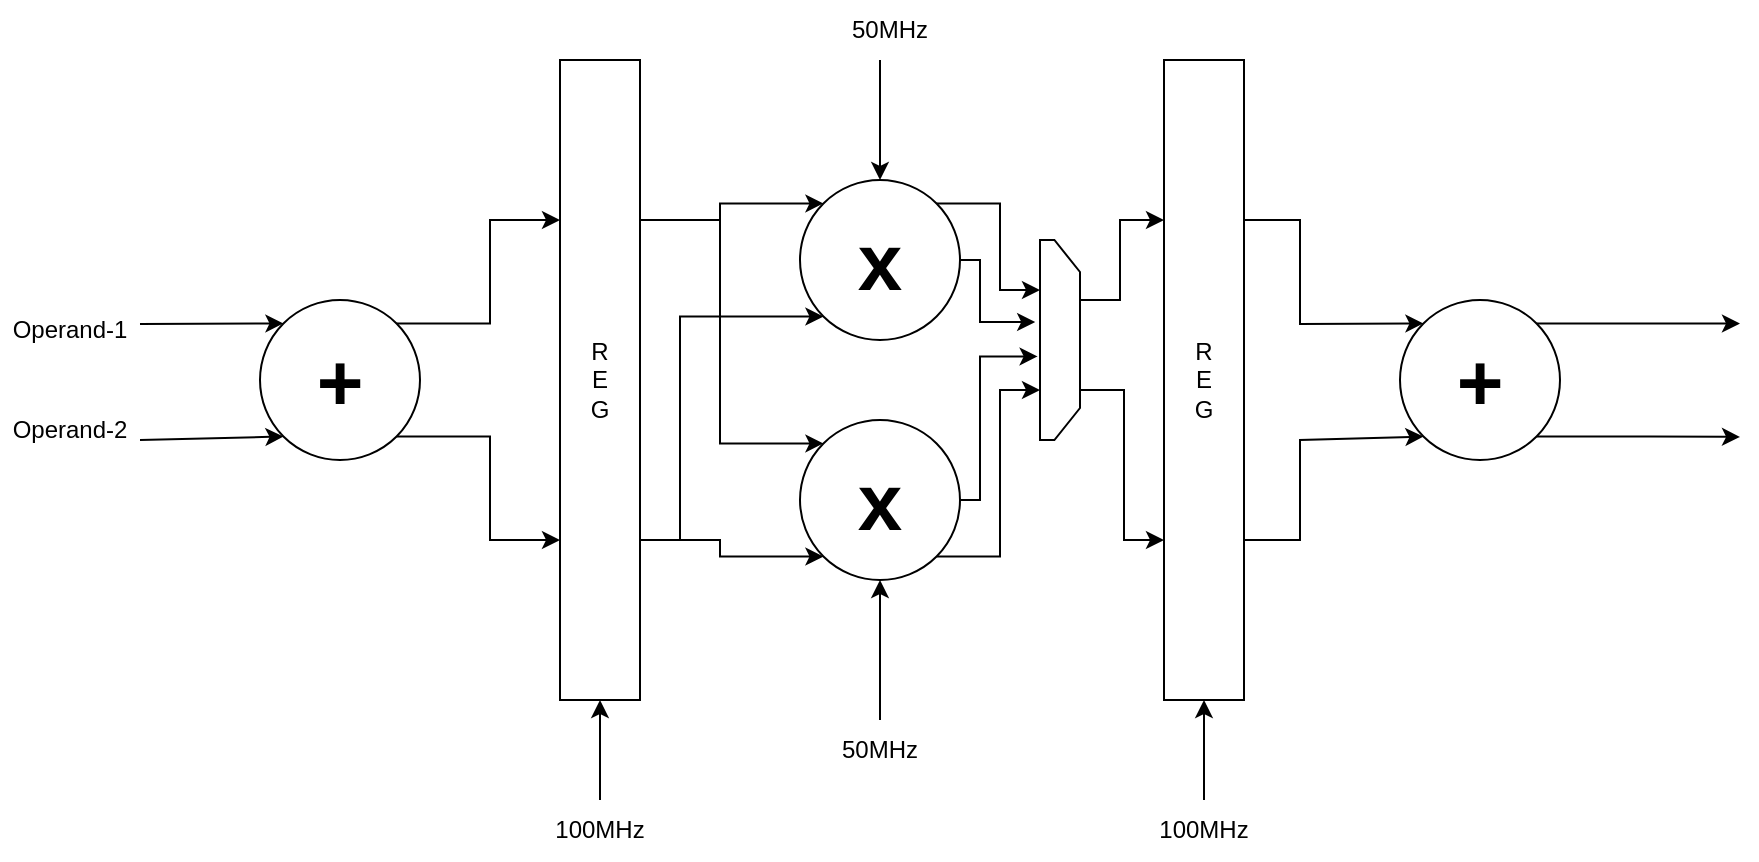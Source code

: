 <mxfile version="22.1.21" type="device">
  <diagram name="Page-1" id="ENiuN99lrxfhTGoukKS1">
    <mxGraphModel dx="446" dy="263" grid="1" gridSize="10" guides="1" tooltips="1" connect="1" arrows="1" fold="1" page="1" pageScale="1" pageWidth="1169" pageHeight="827" math="0" shadow="0">
      <root>
        <mxCell id="0" />
        <mxCell id="1" parent="0" />
        <mxCell id="byj2R7371oZGW_TDF4cE-24" style="edgeStyle=orthogonalEdgeStyle;rounded=0;orthogonalLoop=1;jettySize=auto;html=1;exitX=1;exitY=0.25;exitDx=0;exitDy=0;entryX=0;entryY=0;entryDx=0;entryDy=0;" edge="1" parent="1" source="byj2R7371oZGW_TDF4cE-1" target="byj2R7371oZGW_TDF4cE-13">
          <mxGeometry relative="1" as="geometry" />
        </mxCell>
        <mxCell id="byj2R7371oZGW_TDF4cE-25" style="edgeStyle=orthogonalEdgeStyle;rounded=0;orthogonalLoop=1;jettySize=auto;html=1;exitX=1;exitY=0.25;exitDx=0;exitDy=0;entryX=0;entryY=0;entryDx=0;entryDy=0;" edge="1" parent="1" source="byj2R7371oZGW_TDF4cE-1" target="byj2R7371oZGW_TDF4cE-23">
          <mxGeometry relative="1" as="geometry" />
        </mxCell>
        <mxCell id="byj2R7371oZGW_TDF4cE-26" style="edgeStyle=orthogonalEdgeStyle;rounded=0;orthogonalLoop=1;jettySize=auto;html=1;exitX=1;exitY=0.75;exitDx=0;exitDy=0;entryX=0;entryY=1;entryDx=0;entryDy=0;" edge="1" parent="1" source="byj2R7371oZGW_TDF4cE-1" target="byj2R7371oZGW_TDF4cE-23">
          <mxGeometry relative="1" as="geometry" />
        </mxCell>
        <mxCell id="byj2R7371oZGW_TDF4cE-27" style="edgeStyle=orthogonalEdgeStyle;rounded=0;orthogonalLoop=1;jettySize=auto;html=1;exitX=1;exitY=0.75;exitDx=0;exitDy=0;entryX=0;entryY=1;entryDx=0;entryDy=0;" edge="1" parent="1" source="byj2R7371oZGW_TDF4cE-1" target="byj2R7371oZGW_TDF4cE-13">
          <mxGeometry relative="1" as="geometry">
            <Array as="points">
              <mxPoint x="480" y="440" />
              <mxPoint x="480" y="328" />
            </Array>
          </mxGeometry>
        </mxCell>
        <mxCell id="byj2R7371oZGW_TDF4cE-1" value="R&lt;br&gt;E&lt;br&gt;G" style="rounded=0;whiteSpace=wrap;html=1;" vertex="1" parent="1">
          <mxGeometry x="420" y="200" width="40" height="320" as="geometry" />
        </mxCell>
        <mxCell id="byj2R7371oZGW_TDF4cE-3" style="edgeStyle=orthogonalEdgeStyle;rounded=0;orthogonalLoop=1;jettySize=auto;html=1;exitX=1;exitY=0;exitDx=0;exitDy=0;entryX=0;entryY=0.25;entryDx=0;entryDy=0;" edge="1" parent="1" source="byj2R7371oZGW_TDF4cE-9" target="byj2R7371oZGW_TDF4cE-1">
          <mxGeometry relative="1" as="geometry">
            <mxPoint x="349.6" y="320" as="sourcePoint" />
          </mxGeometry>
        </mxCell>
        <mxCell id="byj2R7371oZGW_TDF4cE-4" style="edgeStyle=orthogonalEdgeStyle;rounded=0;orthogonalLoop=1;jettySize=auto;html=1;exitX=1;exitY=1;exitDx=0;exitDy=0;entryX=0;entryY=0.75;entryDx=0;entryDy=0;" edge="1" parent="1" source="byj2R7371oZGW_TDF4cE-9" target="byj2R7371oZGW_TDF4cE-1">
          <mxGeometry relative="1" as="geometry">
            <mxPoint x="363.2" y="392" as="sourcePoint" />
          </mxGeometry>
        </mxCell>
        <mxCell id="byj2R7371oZGW_TDF4cE-5" value="" style="endArrow=classic;html=1;rounded=0;entryX=0;entryY=0;entryDx=0;entryDy=0;" edge="1" parent="1" target="byj2R7371oZGW_TDF4cE-9">
          <mxGeometry width="50" height="50" relative="1" as="geometry">
            <mxPoint x="210" y="332" as="sourcePoint" />
            <mxPoint x="261.9" y="340" as="targetPoint" />
          </mxGeometry>
        </mxCell>
        <mxCell id="byj2R7371oZGW_TDF4cE-6" value="" style="endArrow=classic;html=1;rounded=0;entryX=0;entryY=1;entryDx=0;entryDy=0;" edge="1" parent="1" target="byj2R7371oZGW_TDF4cE-9">
          <mxGeometry width="50" height="50" relative="1" as="geometry">
            <mxPoint x="210" y="390" as="sourcePoint" />
            <mxPoint x="282.1" y="405.0" as="targetPoint" />
          </mxGeometry>
        </mxCell>
        <mxCell id="byj2R7371oZGW_TDF4cE-7" value="Operand-1" style="text;html=1;strokeColor=none;fillColor=none;align=center;verticalAlign=middle;whiteSpace=wrap;rounded=0;" vertex="1" parent="1">
          <mxGeometry x="140" y="320" width="70" height="30" as="geometry" />
        </mxCell>
        <mxCell id="byj2R7371oZGW_TDF4cE-8" value="Operand-2" style="text;html=1;strokeColor=none;fillColor=none;align=center;verticalAlign=middle;whiteSpace=wrap;rounded=0;" vertex="1" parent="1">
          <mxGeometry x="140" y="370" width="70" height="30" as="geometry" />
        </mxCell>
        <mxCell id="byj2R7371oZGW_TDF4cE-9" value="&lt;font size=&quot;1&quot; style=&quot;&quot;&gt;&lt;b style=&quot;font-size: 40px;&quot;&gt;+&lt;/b&gt;&lt;/font&gt;" style="ellipse;whiteSpace=wrap;html=1;" vertex="1" parent="1">
          <mxGeometry x="270" y="320" width="80" height="80" as="geometry" />
        </mxCell>
        <mxCell id="byj2R7371oZGW_TDF4cE-10" value="" style="endArrow=classic;html=1;rounded=0;entryX=0.5;entryY=1;entryDx=0;entryDy=0;" edge="1" parent="1" target="byj2R7371oZGW_TDF4cE-1">
          <mxGeometry width="50" height="50" relative="1" as="geometry">
            <mxPoint x="440" y="570" as="sourcePoint" />
            <mxPoint x="440" y="530" as="targetPoint" />
          </mxGeometry>
        </mxCell>
        <mxCell id="byj2R7371oZGW_TDF4cE-48" style="edgeStyle=orthogonalEdgeStyle;rounded=0;orthogonalLoop=1;jettySize=auto;html=1;exitX=1;exitY=0;exitDx=0;exitDy=0;entryX=0.25;entryY=1;entryDx=0;entryDy=0;" edge="1" parent="1" source="byj2R7371oZGW_TDF4cE-13" target="byj2R7371oZGW_TDF4cE-47">
          <mxGeometry relative="1" as="geometry" />
        </mxCell>
        <mxCell id="byj2R7371oZGW_TDF4cE-13" value="&lt;font size=&quot;1&quot; style=&quot;&quot;&gt;&lt;b style=&quot;font-size: 40px;&quot;&gt;x&lt;/b&gt;&lt;/font&gt;" style="ellipse;whiteSpace=wrap;html=1;" vertex="1" parent="1">
          <mxGeometry x="540" y="260" width="80" height="80" as="geometry" />
        </mxCell>
        <mxCell id="byj2R7371oZGW_TDF4cE-14" value="R&lt;br&gt;E&lt;br&gt;G" style="rounded=0;whiteSpace=wrap;html=1;" vertex="1" parent="1">
          <mxGeometry x="722" y="200" width="40" height="320" as="geometry" />
        </mxCell>
        <mxCell id="byj2R7371oZGW_TDF4cE-17" value="100MHz" style="text;html=1;strokeColor=none;fillColor=none;align=center;verticalAlign=middle;whiteSpace=wrap;rounded=0;" vertex="1" parent="1">
          <mxGeometry x="410" y="570" width="60" height="30" as="geometry" />
        </mxCell>
        <mxCell id="byj2R7371oZGW_TDF4cE-20" value="" style="endArrow=classic;html=1;rounded=0;entryX=0.5;entryY=1;entryDx=0;entryDy=0;" edge="1" parent="1">
          <mxGeometry width="50" height="50" relative="1" as="geometry">
            <mxPoint x="742" y="570" as="sourcePoint" />
            <mxPoint x="742" y="520" as="targetPoint" />
          </mxGeometry>
        </mxCell>
        <mxCell id="byj2R7371oZGW_TDF4cE-21" value="100MHz" style="text;html=1;strokeColor=none;fillColor=none;align=center;verticalAlign=middle;whiteSpace=wrap;rounded=0;" vertex="1" parent="1">
          <mxGeometry x="712" y="570" width="60" height="30" as="geometry" />
        </mxCell>
        <mxCell id="byj2R7371oZGW_TDF4cE-50" style="edgeStyle=orthogonalEdgeStyle;rounded=0;orthogonalLoop=1;jettySize=auto;html=1;exitX=1;exitY=1;exitDx=0;exitDy=0;entryX=0.75;entryY=1;entryDx=0;entryDy=0;" edge="1" parent="1" source="byj2R7371oZGW_TDF4cE-23" target="byj2R7371oZGW_TDF4cE-47">
          <mxGeometry relative="1" as="geometry" />
        </mxCell>
        <mxCell id="byj2R7371oZGW_TDF4cE-23" value="&lt;font size=&quot;1&quot; style=&quot;&quot;&gt;&lt;b style=&quot;font-size: 40px;&quot;&gt;x&lt;/b&gt;&lt;/font&gt;" style="ellipse;whiteSpace=wrap;html=1;" vertex="1" parent="1">
          <mxGeometry x="540" y="380" width="80" height="80" as="geometry" />
        </mxCell>
        <mxCell id="byj2R7371oZGW_TDF4cE-35" style="edgeStyle=orthogonalEdgeStyle;rounded=0;orthogonalLoop=1;jettySize=auto;html=1;exitX=0.25;exitY=0;exitDx=0;exitDy=0;entryX=0;entryY=0.25;entryDx=0;entryDy=0;" edge="1" parent="1" source="byj2R7371oZGW_TDF4cE-47" target="byj2R7371oZGW_TDF4cE-14">
          <mxGeometry relative="1" as="geometry">
            <mxPoint x="686.4" y="322.5" as="sourcePoint" />
            <Array as="points">
              <mxPoint x="680" y="320" />
              <mxPoint x="700" y="320" />
              <mxPoint x="700" y="280" />
            </Array>
          </mxGeometry>
        </mxCell>
        <mxCell id="byj2R7371oZGW_TDF4cE-36" style="edgeStyle=orthogonalEdgeStyle;rounded=0;orthogonalLoop=1;jettySize=auto;html=1;exitX=0.75;exitY=0;exitDx=0;exitDy=0;entryX=0;entryY=0.75;entryDx=0;entryDy=0;" edge="1" parent="1" source="byj2R7371oZGW_TDF4cE-47" target="byj2R7371oZGW_TDF4cE-14">
          <mxGeometry relative="1" as="geometry">
            <mxPoint x="688.8" y="363" as="sourcePoint" />
            <Array as="points">
              <mxPoint x="702" y="365" />
              <mxPoint x="702" y="440" />
            </Array>
          </mxGeometry>
        </mxCell>
        <mxCell id="byj2R7371oZGW_TDF4cE-37" value="" style="endArrow=classic;html=1;rounded=0;entryX=0;entryY=0;entryDx=0;entryDy=0;exitX=1;exitY=0.25;exitDx=0;exitDy=0;" edge="1" parent="1" target="byj2R7371oZGW_TDF4cE-39" source="byj2R7371oZGW_TDF4cE-14">
          <mxGeometry width="50" height="50" relative="1" as="geometry">
            <mxPoint x="780" y="332" as="sourcePoint" />
            <mxPoint x="831.9" y="340" as="targetPoint" />
            <Array as="points">
              <mxPoint x="790" y="280" />
              <mxPoint x="790" y="332" />
            </Array>
          </mxGeometry>
        </mxCell>
        <mxCell id="byj2R7371oZGW_TDF4cE-38" value="" style="endArrow=classic;html=1;rounded=0;entryX=0;entryY=1;entryDx=0;entryDy=0;exitX=1;exitY=0.75;exitDx=0;exitDy=0;" edge="1" parent="1" target="byj2R7371oZGW_TDF4cE-39" source="byj2R7371oZGW_TDF4cE-14">
          <mxGeometry width="50" height="50" relative="1" as="geometry">
            <mxPoint x="780" y="390" as="sourcePoint" />
            <mxPoint x="852.1" y="405.0" as="targetPoint" />
            <Array as="points">
              <mxPoint x="790" y="440" />
              <mxPoint x="790" y="390" />
            </Array>
          </mxGeometry>
        </mxCell>
        <mxCell id="byj2R7371oZGW_TDF4cE-40" style="edgeStyle=orthogonalEdgeStyle;rounded=0;orthogonalLoop=1;jettySize=auto;html=1;exitX=1;exitY=0;exitDx=0;exitDy=0;" edge="1" parent="1" source="byj2R7371oZGW_TDF4cE-39">
          <mxGeometry relative="1" as="geometry">
            <mxPoint x="1010" y="331.778" as="targetPoint" />
          </mxGeometry>
        </mxCell>
        <mxCell id="byj2R7371oZGW_TDF4cE-41" style="edgeStyle=orthogonalEdgeStyle;rounded=0;orthogonalLoop=1;jettySize=auto;html=1;exitX=1;exitY=1;exitDx=0;exitDy=0;" edge="1" parent="1" source="byj2R7371oZGW_TDF4cE-39">
          <mxGeometry relative="1" as="geometry">
            <mxPoint x="1010" y="388.444" as="targetPoint" />
          </mxGeometry>
        </mxCell>
        <mxCell id="byj2R7371oZGW_TDF4cE-39" value="&lt;font size=&quot;1&quot; style=&quot;&quot;&gt;&lt;b style=&quot;font-size: 40px;&quot;&gt;+&lt;/b&gt;&lt;/font&gt;" style="ellipse;whiteSpace=wrap;html=1;" vertex="1" parent="1">
          <mxGeometry x="840" y="320" width="80" height="80" as="geometry" />
        </mxCell>
        <mxCell id="byj2R7371oZGW_TDF4cE-42" value="" style="endArrow=classic;html=1;rounded=0;entryX=0.5;entryY=1;entryDx=0;entryDy=0;" edge="1" parent="1" target="byj2R7371oZGW_TDF4cE-23">
          <mxGeometry width="50" height="50" relative="1" as="geometry">
            <mxPoint x="580" y="530" as="sourcePoint" />
            <mxPoint x="620" y="530" as="targetPoint" />
          </mxGeometry>
        </mxCell>
        <mxCell id="byj2R7371oZGW_TDF4cE-43" value="50MHz" style="text;html=1;strokeColor=none;fillColor=none;align=center;verticalAlign=middle;whiteSpace=wrap;rounded=0;" vertex="1" parent="1">
          <mxGeometry x="550" y="530" width="60" height="30" as="geometry" />
        </mxCell>
        <mxCell id="byj2R7371oZGW_TDF4cE-44" value="" style="endArrow=classic;html=1;rounded=0;" edge="1" parent="1">
          <mxGeometry width="50" height="50" relative="1" as="geometry">
            <mxPoint x="580" y="200" as="sourcePoint" />
            <mxPoint x="580" y="260" as="targetPoint" />
          </mxGeometry>
        </mxCell>
        <mxCell id="byj2R7371oZGW_TDF4cE-45" value="50MHz" style="text;html=1;strokeColor=none;fillColor=none;align=center;verticalAlign=middle;whiteSpace=wrap;rounded=0;" vertex="1" parent="1">
          <mxGeometry x="555" y="170" width="60" height="30" as="geometry" />
        </mxCell>
        <mxCell id="byj2R7371oZGW_TDF4cE-47" value="" style="shape=loopLimit;whiteSpace=wrap;html=1;size=16;direction=south;" vertex="1" parent="1">
          <mxGeometry x="660" y="290" width="20" height="100" as="geometry" />
        </mxCell>
        <mxCell id="byj2R7371oZGW_TDF4cE-49" style="edgeStyle=orthogonalEdgeStyle;rounded=0;orthogonalLoop=1;jettySize=auto;html=1;entryX=0.41;entryY=1.12;entryDx=0;entryDy=0;entryPerimeter=0;" edge="1" parent="1" source="byj2R7371oZGW_TDF4cE-13" target="byj2R7371oZGW_TDF4cE-47">
          <mxGeometry relative="1" as="geometry">
            <Array as="points">
              <mxPoint x="630" y="300" />
              <mxPoint x="630" y="331" />
            </Array>
          </mxGeometry>
        </mxCell>
        <mxCell id="byj2R7371oZGW_TDF4cE-51" style="edgeStyle=orthogonalEdgeStyle;rounded=0;orthogonalLoop=1;jettySize=auto;html=1;exitX=1;exitY=0.5;exitDx=0;exitDy=0;entryX=0.582;entryY=1.06;entryDx=0;entryDy=0;entryPerimeter=0;" edge="1" parent="1" source="byj2R7371oZGW_TDF4cE-23" target="byj2R7371oZGW_TDF4cE-47">
          <mxGeometry relative="1" as="geometry">
            <Array as="points">
              <mxPoint x="630" y="420" />
              <mxPoint x="630" y="348" />
            </Array>
          </mxGeometry>
        </mxCell>
      </root>
    </mxGraphModel>
  </diagram>
</mxfile>
